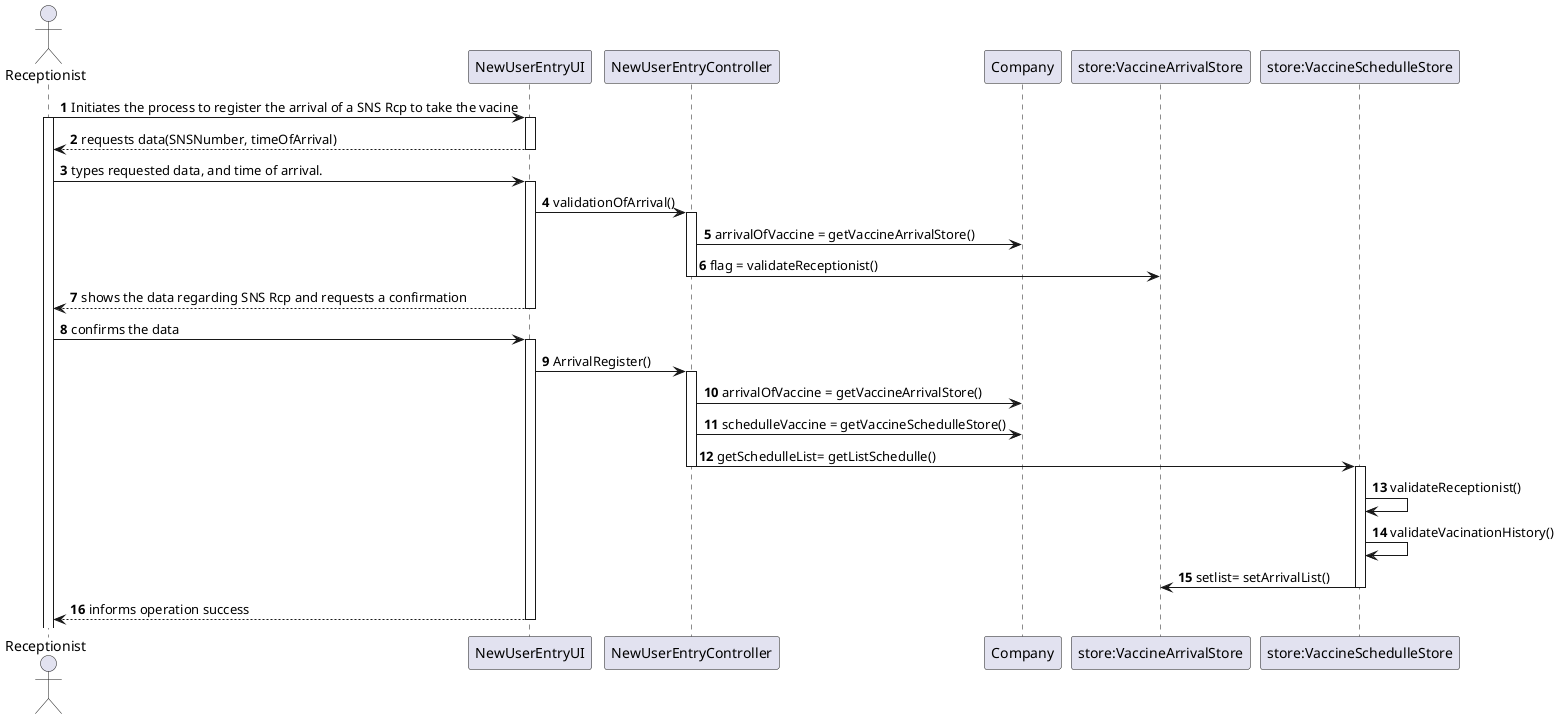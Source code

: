 @startuml
Actor Receptionist as Rcp
Rcp -> NewUserEntryUI : **1** Initiates the process to register the arrival of a SNS Rcp to take the vacine
activate NewUserEntryUI
activate Rcp

NewUserEntryUI --> Rcp: **2** requests data(SNSNumber, timeOfArrival)
deactivate NewUserEntryUI


Rcp -> NewUserEntryUI :**3** types requested data, and time of arrival.
activate NewUserEntryUI

NewUserEntryUI -> NewUserEntryController: **4** validationOfArrival()
activate NewUserEntryController

NewUserEntryController -> Company : **5** arrivalOfVaccine = getVaccineArrivalStore()

NewUserEntryController -> "store:VaccineArrivalStore": **6** flag = validateReceptionist()
deactivate NewUserEntryController


NewUserEntryUI --> Rcp: **7** shows the data regarding SNS Rcp and requests a confirmation
deactivate NewUserEntryUI

Rcp -> NewUserEntryUI :**8** confirms the data
activate NewUserEntryUI

NewUserEntryUI -> NewUserEntryController: **9** ArrivalRegister()

activate NewUserEntryController
NewUserEntryController -> Company : **10** arrivalOfVaccine = getVaccineArrivalStore()
NewUserEntryController -> Company : **11** schedulleVaccine = getVaccineSchedulleStore()

NewUserEntryController -> "store:VaccineSchedulleStore": **12** getSchedulleList= getListSchedulle()
deactivate NewUserEntryController

activate "store:VaccineSchedulleStore"
"store:VaccineSchedulleStore" -> "store:VaccineSchedulleStore": **13** validateReceptionist()
"store:VaccineSchedulleStore" -> "store:VaccineSchedulleStore": **14** validateVacinationHistory()
"store:VaccineSchedulleStore" -> "store:VaccineArrivalStore": **15** setlist= setArrivalList()
deactivate "store:VaccineSchedulleStore"


NewUserEntryUI --> Rcp: **16** informs operation success
deactivate NewUserEntryUI
@enduml

PlantUML version 1.2022.6beta1(Unknown compile time)
(GPL source distribution)
Java Runtime: Java(TM) SE Runtime Environment
JVM: Java HotSpot(TM) 64-Bit Server VM
Default Encoding: UTF-8
Language: en
Country: US
--></g></svg>
